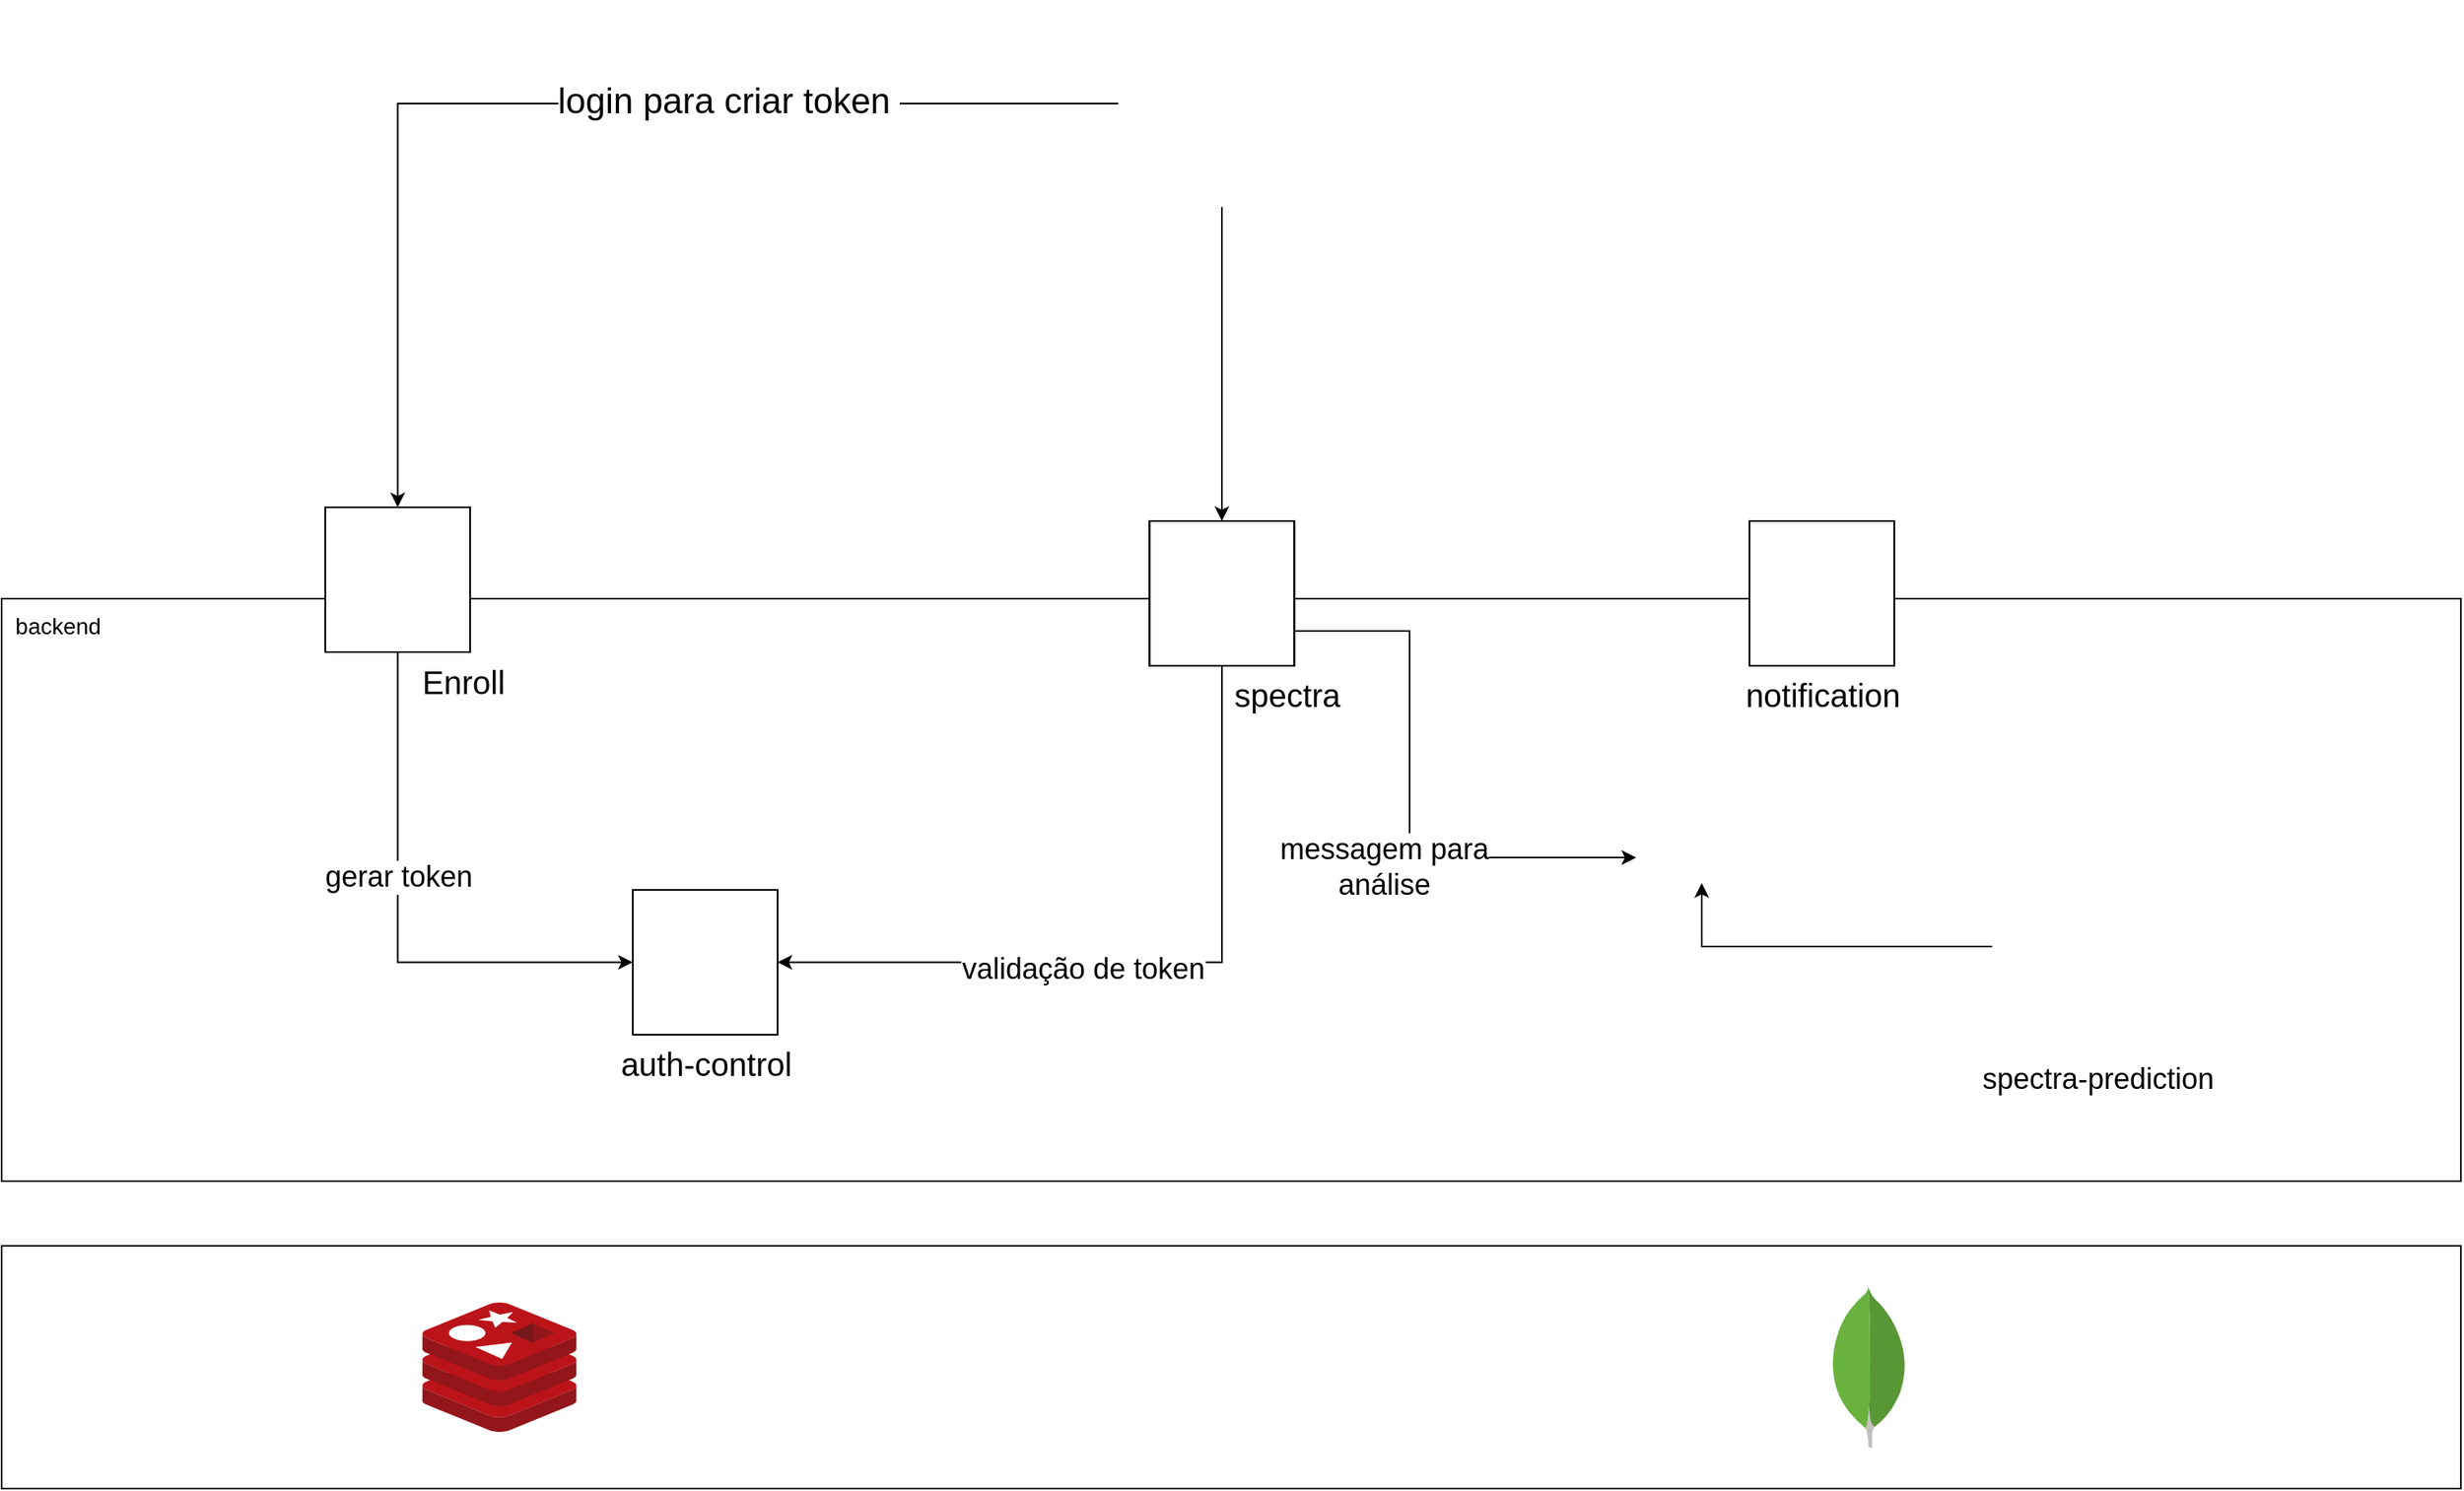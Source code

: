 <mxfile version="15.6.8" type="device"><diagram id="3hvWR428YhIlZgd6JU_D" name="Page-1"><mxGraphModel dx="2363" dy="1250" grid="1" gridSize="10" guides="1" tooltips="1" connect="1" arrows="1" fold="1" page="1" pageScale="1" pageWidth="1200" pageHeight="1200" math="0" shadow="0"><root><mxCell id="0"/><mxCell id="1" parent="0"/><mxCell id="-u83-66Mhl_uj98a7MmC-2" value="" style="rounded=0;whiteSpace=wrap;html=1;" parent="1" vertex="1"><mxGeometry x="440" y="560" width="1519.6" height="360" as="geometry"/></mxCell><mxCell id="-u83-66Mhl_uj98a7MmC-3" value="&lt;font style=&quot;font-size: 14px;&quot;&gt;backend&lt;/font&gt;" style="text;html=1;strokeColor=none;fillColor=none;align=center;verticalAlign=middle;whiteSpace=wrap;rounded=0;fontSize=14;" parent="1" vertex="1"><mxGeometry x="445" y="562" width="60" height="30" as="geometry"/></mxCell><mxCell id="2rD7Ix-QtMqxbta5IYrw-9" style="edgeStyle=orthogonalEdgeStyle;rounded=0;orthogonalLoop=1;jettySize=auto;html=1;" edge="1" parent="1" source="2rD7Ix-QtMqxbta5IYrw-7" target="-u83-66Mhl_uj98a7MmC-1"><mxGeometry relative="1" as="geometry"><mxPoint x="759.5" y="501" as="targetPoint"/></mxGeometry></mxCell><mxCell id="2rD7Ix-QtMqxbta5IYrw-28" value="login para criar token&amp;nbsp;" style="edgeLabel;html=1;align=center;verticalAlign=middle;resizable=0;points=[];fontSize=22;" vertex="1" connectable="0" parent="2rD7Ix-QtMqxbta5IYrw-9"><mxGeometry x="-0.306" y="-1" relative="1" as="geometry"><mxPoint as="offset"/></mxGeometry></mxCell><mxCell id="2rD7Ix-QtMqxbta5IYrw-22" style="edgeStyle=orthogonalEdgeStyle;rounded=0;orthogonalLoop=1;jettySize=auto;html=1;entryX=0.5;entryY=0;entryDx=0;entryDy=0;fontSize=22;" edge="1" parent="1" source="2rD7Ix-QtMqxbta5IYrw-7" target="2rD7Ix-QtMqxbta5IYrw-21"><mxGeometry relative="1" as="geometry"/></mxCell><mxCell id="2rD7Ix-QtMqxbta5IYrw-7" value="" style="shape=image;html=1;verticalAlign=top;verticalLabelPosition=bottom;labelBackgroundColor=#ffffff;imageAspect=0;aspect=fixed;image=https://cdn0.iconfinder.com/data/icons/logos-brands-in-colors/128/react-128.png" vertex="1" parent="1"><mxGeometry x="1130" y="190" width="128" height="128" as="geometry"/></mxCell><mxCell id="2rD7Ix-QtMqxbta5IYrw-18" style="edgeStyle=orthogonalEdgeStyle;rounded=0;orthogonalLoop=1;jettySize=auto;html=1;entryX=0;entryY=0.5;entryDx=0;entryDy=0;fontSize=22;" edge="1" parent="1" source="-u83-66Mhl_uj98a7MmC-1" target="2rD7Ix-QtMqxbta5IYrw-20"><mxGeometry relative="1" as="geometry"><mxPoint x="820.0" y="724" as="targetPoint"/><Array as="points"><mxPoint x="685" y="785"/></Array></mxGeometry></mxCell><mxCell id="2rD7Ix-QtMqxbta5IYrw-26" value="gerar token" style="edgeLabel;html=1;align=center;verticalAlign=middle;resizable=0;points=[];fontSize=18;" vertex="1" connectable="0" parent="2rD7Ix-QtMqxbta5IYrw-18"><mxGeometry x="-0.177" relative="1" as="geometry"><mxPoint as="offset"/></mxGeometry></mxCell><mxCell id="-u83-66Mhl_uj98a7MmC-1" value="Enroll" style="shape=image;html=1;verticalAlign=top;verticalLabelPosition=bottom;labelBackgroundColor=#ffffff;imageAspect=0;aspect=fixed;image=https://cdn3.iconfinder.com/data/icons/font-awesome-brands/640/golang-128.png;fontSize=20;spacingLeft=80;imageBorder=default;sketch=0;imageBackground=default;" parent="1" vertex="1"><mxGeometry x="639.997" y="503.535" width="89.464" height="89.464" as="geometry"/></mxCell><mxCell id="2rD7Ix-QtMqxbta5IYrw-20" value="auth-control" style="shape=image;html=1;verticalAlign=top;verticalLabelPosition=bottom;labelBackgroundColor=#ffffff;imageAspect=0;aspect=fixed;image=https://cdn3.iconfinder.com/data/icons/font-awesome-brands/640/golang-128.png;fontSize=20;spacingLeft=0;imageBorder=default;sketch=0;imageBackground=default;" vertex="1" parent="1"><mxGeometry x="829.997" y="740.005" width="89.464" height="89.464" as="geometry"/></mxCell><mxCell id="2rD7Ix-QtMqxbta5IYrw-24" style="edgeStyle=orthogonalEdgeStyle;rounded=0;orthogonalLoop=1;jettySize=auto;html=1;entryX=1;entryY=0.5;entryDx=0;entryDy=0;fontSize=22;" edge="1" parent="1" source="2rD7Ix-QtMqxbta5IYrw-21" target="2rD7Ix-QtMqxbta5IYrw-20"><mxGeometry relative="1" as="geometry"><Array as="points"><mxPoint x="1194" y="785"/></Array></mxGeometry></mxCell><mxCell id="2rD7Ix-QtMqxbta5IYrw-25" value="validação de token" style="edgeLabel;html=1;align=center;verticalAlign=middle;resizable=0;points=[];fontSize=18;" vertex="1" connectable="0" parent="2rD7Ix-QtMqxbta5IYrw-24"><mxGeometry x="0.174" y="4" relative="1" as="geometry"><mxPoint x="-1" as="offset"/></mxGeometry></mxCell><mxCell id="2rD7Ix-QtMqxbta5IYrw-36" style="edgeStyle=orthogonalEdgeStyle;rounded=0;orthogonalLoop=1;jettySize=auto;html=1;fontSize=22;" edge="1" parent="1" source="2rD7Ix-QtMqxbta5IYrw-21" target="2rD7Ix-QtMqxbta5IYrw-35"><mxGeometry relative="1" as="geometry"><Array as="points"><mxPoint x="1310" y="580"/><mxPoint x="1310" y="720"/></Array></mxGeometry></mxCell><mxCell id="2rD7Ix-QtMqxbta5IYrw-37" value="messagem para&lt;br style=&quot;font-size: 18px;&quot;&gt;análise" style="edgeLabel;html=1;align=center;verticalAlign=middle;resizable=0;points=[];fontSize=18;" vertex="1" connectable="0" parent="2rD7Ix-QtMqxbta5IYrw-36"><mxGeometry x="0.21" y="-4" relative="1" as="geometry"><mxPoint x="-17" y="2" as="offset"/></mxGeometry></mxCell><mxCell id="2rD7Ix-QtMqxbta5IYrw-21" value="spectra" style="shape=image;html=1;verticalAlign=top;verticalLabelPosition=bottom;labelBackgroundColor=#ffffff;imageAspect=0;aspect=fixed;image=https://cdn3.iconfinder.com/data/icons/font-awesome-brands/640/golang-128.png;fontSize=20;spacingLeft=80;imageBorder=default;sketch=0;imageBackground=default;" vertex="1" parent="1"><mxGeometry x="1149.267" y="512.005" width="89.464" height="89.464" as="geometry"/></mxCell><mxCell id="2rD7Ix-QtMqxbta5IYrw-23" value="notification" style="shape=image;html=1;verticalAlign=top;verticalLabelPosition=bottom;labelBackgroundColor=#ffffff;imageAspect=0;aspect=fixed;image=https://cdn3.iconfinder.com/data/icons/font-awesome-brands/640/golang-128.png;fontSize=20;spacingLeft=0;imageBorder=default;sketch=0;imageBackground=default;" vertex="1" parent="1"><mxGeometry x="1519.997" y="512.005" width="89.464" height="89.464" as="geometry"/></mxCell><mxCell id="2rD7Ix-QtMqxbta5IYrw-47" style="edgeStyle=orthogonalEdgeStyle;rounded=0;orthogonalLoop=1;jettySize=auto;html=1;entryX=0.5;entryY=1;entryDx=0;entryDy=0;fontSize=14;" edge="1" parent="1" source="2rD7Ix-QtMqxbta5IYrw-34" target="2rD7Ix-QtMqxbta5IYrw-35"><mxGeometry relative="1" as="geometry"/></mxCell><mxCell id="2rD7Ix-QtMqxbta5IYrw-34" value="spectra-prediction" style="shape=image;html=1;verticalAlign=top;verticalLabelPosition=bottom;labelBackgroundColor=#ffffff;imageAspect=0;aspect=fixed;image=https://cdn2.iconfinder.com/data/icons/amazon-aws-stencils/100/SDKs_copy_Python-128.png;sketch=1;fontSize=18;strokeColor=default;fillColor=default;gradientColor=#ffffff;" vertex="1" parent="1"><mxGeometry x="1670" y="710" width="130" height="130" as="geometry"/></mxCell><mxCell id="2rD7Ix-QtMqxbta5IYrw-35" value="" style="shape=image;verticalLabelPosition=bottom;labelBackgroundColor=#ffffff;verticalAlign=top;aspect=fixed;imageAspect=0;image=https://cdn.worldvectorlogo.com/logos/rabbitmq.svg;" vertex="1" parent="1"><mxGeometry x="1450" y="650" width="81" height="85.78" as="geometry"/></mxCell><mxCell id="2rD7Ix-QtMqxbta5IYrw-40" value="" style="rounded=0;whiteSpace=wrap;html=1;" vertex="1" parent="1"><mxGeometry x="440" y="960" width="1519.6" height="150" as="geometry"/></mxCell><mxCell id="2rD7Ix-QtMqxbta5IYrw-44" value="" style="shape=image;verticalLabelPosition=bottom;labelBackgroundColor=#ffffff;verticalAlign=top;aspect=fixed;imageAspect=0;image=https://www.schneidersoftware.com.br/img/sistemas/postgresql-card.png;" vertex="1" parent="1"><mxGeometry x="1084" y="980" width="220" height="110" as="geometry"/></mxCell><mxCell id="2rD7Ix-QtMqxbta5IYrw-45" value="" style="sketch=0;aspect=fixed;html=1;points=[];align=center;image;fontSize=12;image=img/lib/mscae/Cache_Redis_Product.svg;strokeColor=default;fillColor=default;gradientColor=#ffffff;" vertex="1" parent="1"><mxGeometry x="700" y="995" width="95.24" height="80" as="geometry"/></mxCell><mxCell id="2rD7Ix-QtMqxbta5IYrw-46" value="" style="dashed=0;outlineConnect=0;html=1;align=center;labelPosition=center;verticalLabelPosition=bottom;verticalAlign=top;shape=mxgraph.weblogos.mongodb;sketch=0;fontSize=14;strokeColor=default;fillColor=default;gradientColor=#ffffff;labelBackgroundColor=none;labelBorderColor=none;" vertex="1" parent="1"><mxGeometry x="1570" y="985" width="47.8" height="100" as="geometry"/></mxCell></root></mxGraphModel></diagram></mxfile>